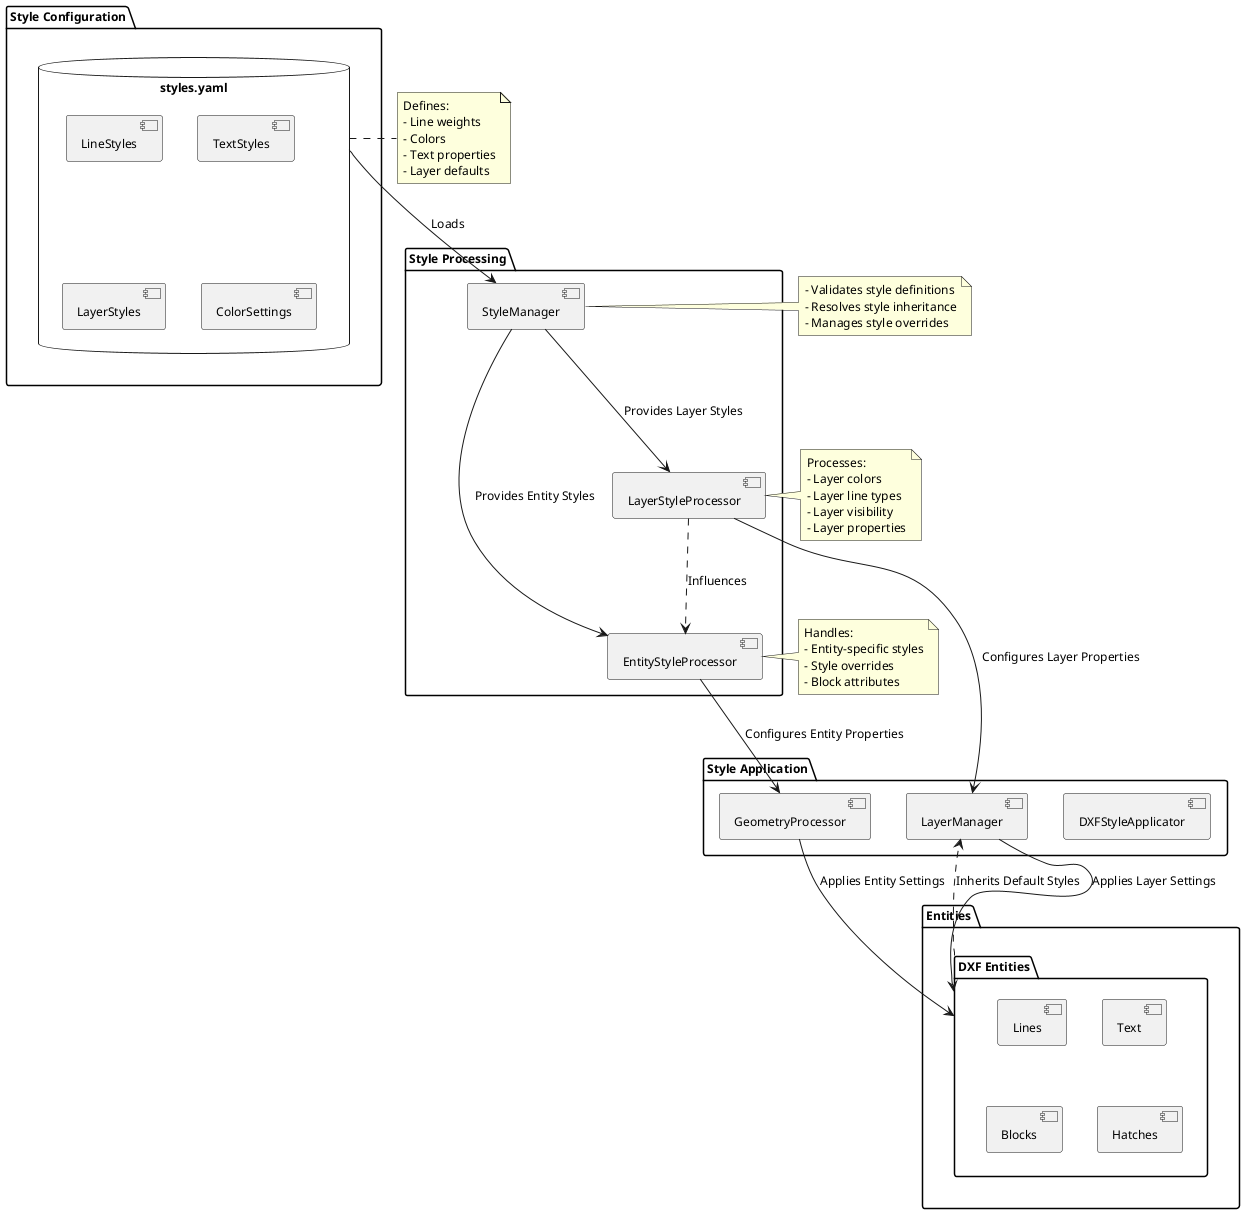 @startuml Python-ACAD-Tools Style Flow

skinparam componentStyle uml2
skinparam backgroundColor white
skinparam defaultFontName Arial
skinparam defaultFontSize 12

' Style Configuration Components
package "Style Configuration" {
    database "styles.yaml" as StyleYAML {
        [LineStyles]
        [TextStyles]
        [LayerStyles]
        [ColorSettings]
    }
}

' Processing Components
package "Style Processing" {
    [StyleManager] as SM
    [LayerStyleProcessor] as LSP
    [EntityStyleProcessor] as ESP
}

' Application Components
package "Style Application" {
    [DXFStyleApplicator] as DSA
    [LayerManager] as LM
    [GeometryProcessor] as GP
}

' Entity Types
package "Entities" {
    package "DXF Entities" as DE {
        [Lines]
        [Text]
        [Blocks]
        [Hatches]
    }
}

' Flow connections
StyleYAML --> SM : Loads
SM --> LSP : Provides Layer Styles
SM --> ESP : Provides Entity Styles

LSP --> LM : Configures Layer Properties
ESP --> GP : Configures Entity Properties

LM --> DE : Applies Layer Settings
GP --> DE : Applies Entity Settings

' Style Inheritance
DE ..> LM : Inherits Default Styles
LSP ..> ESP : Influences

' Notes
note right of StyleYAML
  Defines:
  - Line weights
  - Colors
  - Text properties
  - Layer defaults
end note

note right of SM
  - Validates style definitions
  - Resolves style inheritance
  - Manages style overrides
end note

note right of LSP
  Processes:
  - Layer colors
  - Layer line types
  - Layer visibility
  - Layer properties
end note

note right of ESP
  Handles:
  - Entity-specific styles
  - Style overrides
  - Block attributes
end note

@enduml 